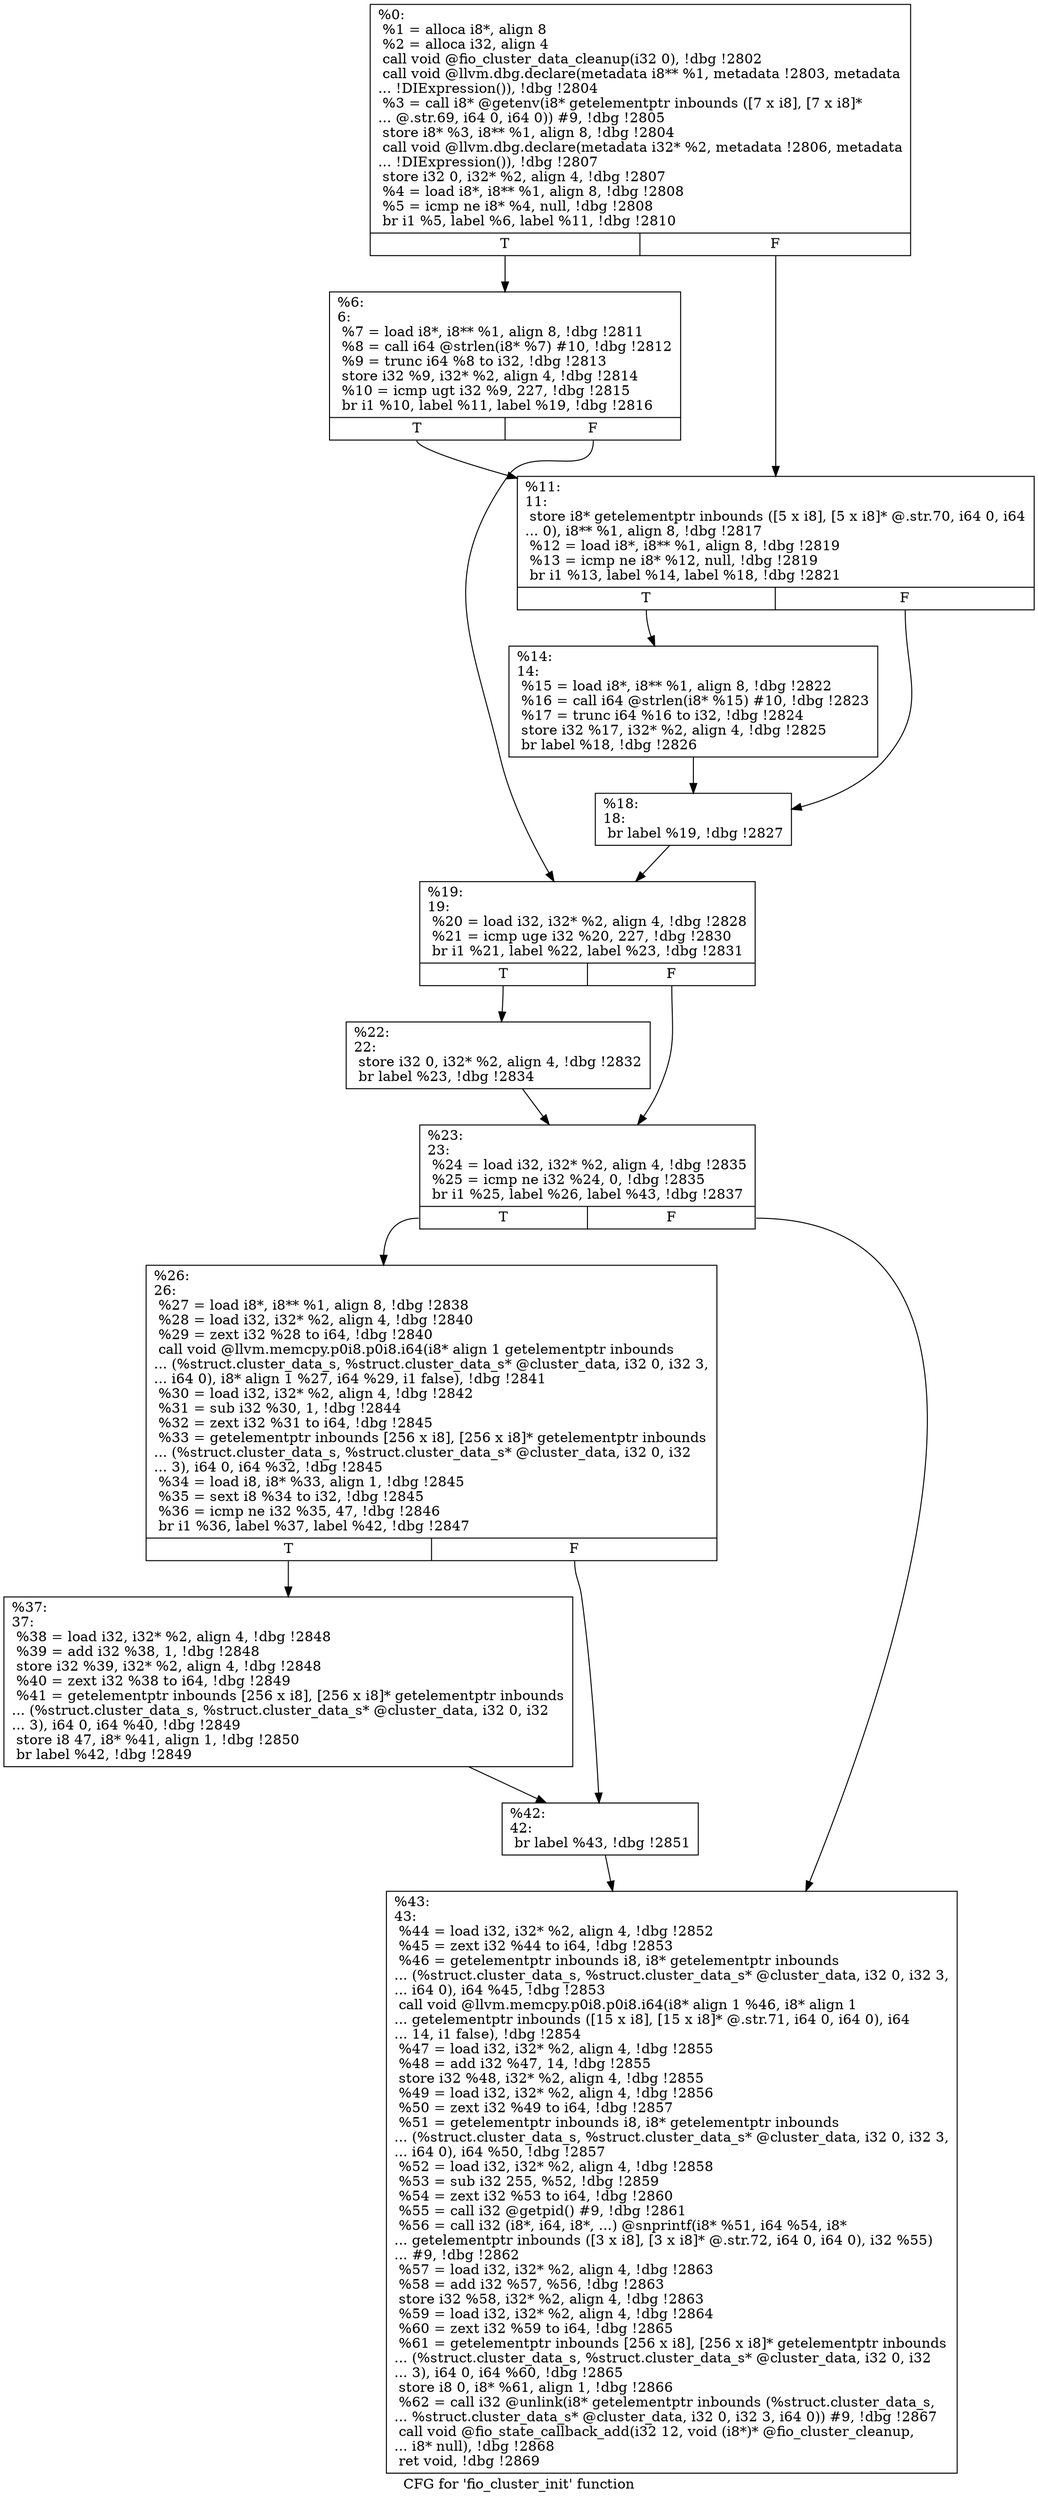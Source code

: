 digraph "CFG for 'fio_cluster_init' function" {
	label="CFG for 'fio_cluster_init' function";

	Node0x5568513b7e80 [shape=record,label="{%0:\l  %1 = alloca i8*, align 8\l  %2 = alloca i32, align 4\l  call void @fio_cluster_data_cleanup(i32 0), !dbg !2802\l  call void @llvm.dbg.declare(metadata i8** %1, metadata !2803, metadata\l... !DIExpression()), !dbg !2804\l  %3 = call i8* @getenv(i8* getelementptr inbounds ([7 x i8], [7 x i8]*\l... @.str.69, i64 0, i64 0)) #9, !dbg !2805\l  store i8* %3, i8** %1, align 8, !dbg !2804\l  call void @llvm.dbg.declare(metadata i32* %2, metadata !2806, metadata\l... !DIExpression()), !dbg !2807\l  store i32 0, i32* %2, align 4, !dbg !2807\l  %4 = load i8*, i8** %1, align 8, !dbg !2808\l  %5 = icmp ne i8* %4, null, !dbg !2808\l  br i1 %5, label %6, label %11, !dbg !2810\l|{<s0>T|<s1>F}}"];
	Node0x5568513b7e80:s0 -> Node0x556851423280;
	Node0x5568513b7e80:s1 -> Node0x5568514232d0;
	Node0x556851423280 [shape=record,label="{%6:\l6:                                                \l  %7 = load i8*, i8** %1, align 8, !dbg !2811\l  %8 = call i64 @strlen(i8* %7) #10, !dbg !2812\l  %9 = trunc i64 %8 to i32, !dbg !2813\l  store i32 %9, i32* %2, align 4, !dbg !2814\l  %10 = icmp ugt i32 %9, 227, !dbg !2815\l  br i1 %10, label %11, label %19, !dbg !2816\l|{<s0>T|<s1>F}}"];
	Node0x556851423280:s0 -> Node0x5568514232d0;
	Node0x556851423280:s1 -> Node0x5568514233c0;
	Node0x5568514232d0 [shape=record,label="{%11:\l11:                                               \l  store i8* getelementptr inbounds ([5 x i8], [5 x i8]* @.str.70, i64 0, i64\l... 0), i8** %1, align 8, !dbg !2817\l  %12 = load i8*, i8** %1, align 8, !dbg !2819\l  %13 = icmp ne i8* %12, null, !dbg !2819\l  br i1 %13, label %14, label %18, !dbg !2821\l|{<s0>T|<s1>F}}"];
	Node0x5568514232d0:s0 -> Node0x556851423320;
	Node0x5568514232d0:s1 -> Node0x556851423370;
	Node0x556851423320 [shape=record,label="{%14:\l14:                                               \l  %15 = load i8*, i8** %1, align 8, !dbg !2822\l  %16 = call i64 @strlen(i8* %15) #10, !dbg !2823\l  %17 = trunc i64 %16 to i32, !dbg !2824\l  store i32 %17, i32* %2, align 4, !dbg !2825\l  br label %18, !dbg !2826\l}"];
	Node0x556851423320 -> Node0x556851423370;
	Node0x556851423370 [shape=record,label="{%18:\l18:                                               \l  br label %19, !dbg !2827\l}"];
	Node0x556851423370 -> Node0x5568514233c0;
	Node0x5568514233c0 [shape=record,label="{%19:\l19:                                               \l  %20 = load i32, i32* %2, align 4, !dbg !2828\l  %21 = icmp uge i32 %20, 227, !dbg !2830\l  br i1 %21, label %22, label %23, !dbg !2831\l|{<s0>T|<s1>F}}"];
	Node0x5568514233c0:s0 -> Node0x556851423410;
	Node0x5568514233c0:s1 -> Node0x556851423460;
	Node0x556851423410 [shape=record,label="{%22:\l22:                                               \l  store i32 0, i32* %2, align 4, !dbg !2832\l  br label %23, !dbg !2834\l}"];
	Node0x556851423410 -> Node0x556851423460;
	Node0x556851423460 [shape=record,label="{%23:\l23:                                               \l  %24 = load i32, i32* %2, align 4, !dbg !2835\l  %25 = icmp ne i32 %24, 0, !dbg !2835\l  br i1 %25, label %26, label %43, !dbg !2837\l|{<s0>T|<s1>F}}"];
	Node0x556851423460:s0 -> Node0x5568514234b0;
	Node0x556851423460:s1 -> Node0x5568514235a0;
	Node0x5568514234b0 [shape=record,label="{%26:\l26:                                               \l  %27 = load i8*, i8** %1, align 8, !dbg !2838\l  %28 = load i32, i32* %2, align 4, !dbg !2840\l  %29 = zext i32 %28 to i64, !dbg !2840\l  call void @llvm.memcpy.p0i8.p0i8.i64(i8* align 1 getelementptr inbounds\l... (%struct.cluster_data_s, %struct.cluster_data_s* @cluster_data, i32 0, i32 3,\l... i64 0), i8* align 1 %27, i64 %29, i1 false), !dbg !2841\l  %30 = load i32, i32* %2, align 4, !dbg !2842\l  %31 = sub i32 %30, 1, !dbg !2844\l  %32 = zext i32 %31 to i64, !dbg !2845\l  %33 = getelementptr inbounds [256 x i8], [256 x i8]* getelementptr inbounds\l... (%struct.cluster_data_s, %struct.cluster_data_s* @cluster_data, i32 0, i32\l... 3), i64 0, i64 %32, !dbg !2845\l  %34 = load i8, i8* %33, align 1, !dbg !2845\l  %35 = sext i8 %34 to i32, !dbg !2845\l  %36 = icmp ne i32 %35, 47, !dbg !2846\l  br i1 %36, label %37, label %42, !dbg !2847\l|{<s0>T|<s1>F}}"];
	Node0x5568514234b0:s0 -> Node0x556851423500;
	Node0x5568514234b0:s1 -> Node0x556851423550;
	Node0x556851423500 [shape=record,label="{%37:\l37:                                               \l  %38 = load i32, i32* %2, align 4, !dbg !2848\l  %39 = add i32 %38, 1, !dbg !2848\l  store i32 %39, i32* %2, align 4, !dbg !2848\l  %40 = zext i32 %38 to i64, !dbg !2849\l  %41 = getelementptr inbounds [256 x i8], [256 x i8]* getelementptr inbounds\l... (%struct.cluster_data_s, %struct.cluster_data_s* @cluster_data, i32 0, i32\l... 3), i64 0, i64 %40, !dbg !2849\l  store i8 47, i8* %41, align 1, !dbg !2850\l  br label %42, !dbg !2849\l}"];
	Node0x556851423500 -> Node0x556851423550;
	Node0x556851423550 [shape=record,label="{%42:\l42:                                               \l  br label %43, !dbg !2851\l}"];
	Node0x556851423550 -> Node0x5568514235a0;
	Node0x5568514235a0 [shape=record,label="{%43:\l43:                                               \l  %44 = load i32, i32* %2, align 4, !dbg !2852\l  %45 = zext i32 %44 to i64, !dbg !2853\l  %46 = getelementptr inbounds i8, i8* getelementptr inbounds\l... (%struct.cluster_data_s, %struct.cluster_data_s* @cluster_data, i32 0, i32 3,\l... i64 0), i64 %45, !dbg !2853\l  call void @llvm.memcpy.p0i8.p0i8.i64(i8* align 1 %46, i8* align 1\l... getelementptr inbounds ([15 x i8], [15 x i8]* @.str.71, i64 0, i64 0), i64\l... 14, i1 false), !dbg !2854\l  %47 = load i32, i32* %2, align 4, !dbg !2855\l  %48 = add i32 %47, 14, !dbg !2855\l  store i32 %48, i32* %2, align 4, !dbg !2855\l  %49 = load i32, i32* %2, align 4, !dbg !2856\l  %50 = zext i32 %49 to i64, !dbg !2857\l  %51 = getelementptr inbounds i8, i8* getelementptr inbounds\l... (%struct.cluster_data_s, %struct.cluster_data_s* @cluster_data, i32 0, i32 3,\l... i64 0), i64 %50, !dbg !2857\l  %52 = load i32, i32* %2, align 4, !dbg !2858\l  %53 = sub i32 255, %52, !dbg !2859\l  %54 = zext i32 %53 to i64, !dbg !2860\l  %55 = call i32 @getpid() #9, !dbg !2861\l  %56 = call i32 (i8*, i64, i8*, ...) @snprintf(i8* %51, i64 %54, i8*\l... getelementptr inbounds ([3 x i8], [3 x i8]* @.str.72, i64 0, i64 0), i32 %55)\l... #9, !dbg !2862\l  %57 = load i32, i32* %2, align 4, !dbg !2863\l  %58 = add i32 %57, %56, !dbg !2863\l  store i32 %58, i32* %2, align 4, !dbg !2863\l  %59 = load i32, i32* %2, align 4, !dbg !2864\l  %60 = zext i32 %59 to i64, !dbg !2865\l  %61 = getelementptr inbounds [256 x i8], [256 x i8]* getelementptr inbounds\l... (%struct.cluster_data_s, %struct.cluster_data_s* @cluster_data, i32 0, i32\l... 3), i64 0, i64 %60, !dbg !2865\l  store i8 0, i8* %61, align 1, !dbg !2866\l  %62 = call i32 @unlink(i8* getelementptr inbounds (%struct.cluster_data_s,\l... %struct.cluster_data_s* @cluster_data, i32 0, i32 3, i64 0)) #9, !dbg !2867\l  call void @fio_state_callback_add(i32 12, void (i8*)* @fio_cluster_cleanup,\l... i8* null), !dbg !2868\l  ret void, !dbg !2869\l}"];
}

